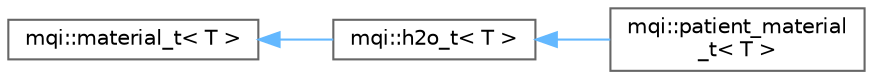 digraph "Graphical Class Hierarchy"
{
 // LATEX_PDF_SIZE
  bgcolor="transparent";
  edge [fontname=Helvetica,fontsize=10,labelfontname=Helvetica,labelfontsize=10];
  node [fontname=Helvetica,fontsize=10,shape=box,height=0.2,width=0.4];
  rankdir="LR";
  Node0 [id="Node000000",label="mqi::material_t\< T \>",height=0.2,width=0.4,color="grey40", fillcolor="white", style="filled",URL="$classmqi_1_1material__t.html",tooltip=" "];
  Node0 -> Node1 [id="edge20_Node000000_Node000001",dir="back",color="steelblue1",style="solid",tooltip=" "];
  Node1 [id="Node000001",label="mqi::h2o_t\< T \>",height=0.2,width=0.4,color="grey40", fillcolor="white", style="filled",URL="$classmqi_1_1h2o__t.html",tooltip=" "];
  Node1 -> Node2 [id="edge21_Node000001_Node000002",dir="back",color="steelblue1",style="solid",tooltip=" "];
  Node2 [id="Node000002",label="mqi::patient_material\l_t\< T \>",height=0.2,width=0.4,color="grey40", fillcolor="white", style="filled",URL="$classmqi_1_1patient__material__t.html",tooltip=" "];
}
